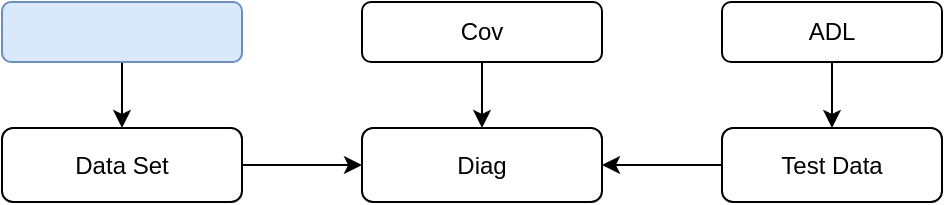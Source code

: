 <mxfile version="15.7.3" type="github">
  <diagram id="zzI_Z5pTFsBz9q3pRISx" name="Page-1">
    <mxGraphModel dx="1100" dy="491" grid="1" gridSize="10" guides="1" tooltips="1" connect="1" arrows="1" fold="1" page="1" pageScale="1" pageWidth="827" pageHeight="1169" math="0" shadow="0">
      <root>
        <mxCell id="0" />
        <mxCell id="1" parent="0" />
        <mxCell id="pxrGVdchjFevSrUYM--5-3" style="edgeStyle=orthogonalEdgeStyle;rounded=0;orthogonalLoop=1;jettySize=auto;html=1;entryX=0.5;entryY=0;entryDx=0;entryDy=0;" edge="1" parent="1" source="pxrGVdchjFevSrUYM--5-1" target="pxrGVdchjFevSrUYM--5-2">
          <mxGeometry relative="1" as="geometry" />
        </mxCell>
        <mxCell id="pxrGVdchjFevSrUYM--5-1" value="Cov" style="rounded=1;whiteSpace=wrap;html=1;" vertex="1" parent="1">
          <mxGeometry x="300" y="130" width="120" height="30" as="geometry" />
        </mxCell>
        <mxCell id="pxrGVdchjFevSrUYM--5-2" value="Diag" style="rounded=1;whiteSpace=wrap;html=1;" vertex="1" parent="1">
          <mxGeometry x="300" y="193" width="120" height="37" as="geometry" />
        </mxCell>
        <mxCell id="pxrGVdchjFevSrUYM--5-6" style="edgeStyle=orthogonalEdgeStyle;rounded=0;orthogonalLoop=1;jettySize=auto;html=1;" edge="1" parent="1" source="pxrGVdchjFevSrUYM--5-4" target="pxrGVdchjFevSrUYM--5-5">
          <mxGeometry relative="1" as="geometry" />
        </mxCell>
        <mxCell id="pxrGVdchjFevSrUYM--5-4" value="ADL" style="rounded=1;whiteSpace=wrap;html=1;" vertex="1" parent="1">
          <mxGeometry x="480" y="130" width="110" height="30" as="geometry" />
        </mxCell>
        <mxCell id="pxrGVdchjFevSrUYM--5-7" style="edgeStyle=orthogonalEdgeStyle;rounded=0;orthogonalLoop=1;jettySize=auto;html=1;entryX=1;entryY=0.5;entryDx=0;entryDy=0;" edge="1" parent="1" source="pxrGVdchjFevSrUYM--5-5" target="pxrGVdchjFevSrUYM--5-2">
          <mxGeometry relative="1" as="geometry" />
        </mxCell>
        <mxCell id="pxrGVdchjFevSrUYM--5-5" value="Test Data" style="rounded=1;whiteSpace=wrap;html=1;" vertex="1" parent="1">
          <mxGeometry x="480" y="193" width="110" height="37" as="geometry" />
        </mxCell>
        <mxCell id="pxrGVdchjFevSrUYM--5-9" style="edgeStyle=orthogonalEdgeStyle;rounded=0;orthogonalLoop=1;jettySize=auto;html=1;exitX=1;exitY=0.5;exitDx=0;exitDy=0;entryX=0;entryY=0.5;entryDx=0;entryDy=0;" edge="1" parent="1" source="pxrGVdchjFevSrUYM--5-8" target="pxrGVdchjFevSrUYM--5-2">
          <mxGeometry relative="1" as="geometry" />
        </mxCell>
        <mxCell id="pxrGVdchjFevSrUYM--5-8" value="Data Set" style="rounded=1;whiteSpace=wrap;html=1;" vertex="1" parent="1">
          <mxGeometry x="120" y="193" width="120" height="37" as="geometry" />
        </mxCell>
        <mxCell id="pxrGVdchjFevSrUYM--5-11" style="edgeStyle=orthogonalEdgeStyle;rounded=0;orthogonalLoop=1;jettySize=auto;html=1;entryX=0.5;entryY=0;entryDx=0;entryDy=0;" edge="1" parent="1" source="pxrGVdchjFevSrUYM--5-10" target="pxrGVdchjFevSrUYM--5-8">
          <mxGeometry relative="1" as="geometry" />
        </mxCell>
        <mxCell id="pxrGVdchjFevSrUYM--5-10" value="" style="rounded=1;whiteSpace=wrap;html=1;fillColor=#dae8fc;strokeColor=#6c8ebf;" vertex="1" parent="1">
          <mxGeometry x="120" y="130" width="120" height="30" as="geometry" />
        </mxCell>
      </root>
    </mxGraphModel>
  </diagram>
</mxfile>
